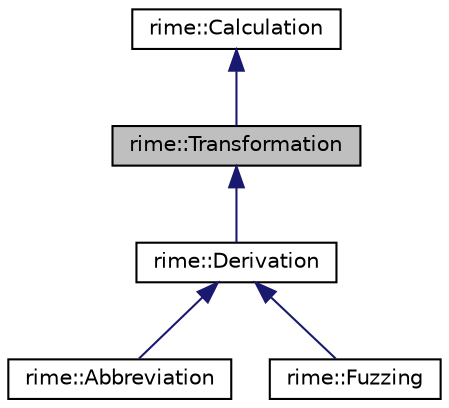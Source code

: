 digraph "rime::Transformation"
{
  edge [fontname="Helvetica",fontsize="10",labelfontname="Helvetica",labelfontsize="10"];
  node [fontname="Helvetica",fontsize="10",shape=record];
  Node1 [label="rime::Transformation",height=0.2,width=0.4,color="black", fillcolor="grey75", style="filled" fontcolor="black"];
  Node2 -> Node1 [dir="back",color="midnightblue",fontsize="10",style="solid",fontname="Helvetica"];
  Node2 [label="rime::Calculation",height=0.2,width=0.4,color="black", fillcolor="white", style="filled",URL="$a00009.html"];
  Node1 -> Node3 [dir="back",color="midnightblue",fontsize="10",style="solid",fontname="Helvetica"];
  Node3 [label="rime::Derivation",height=0.2,width=0.4,color="black", fillcolor="white", style="filled",URL="$a00051.html"];
  Node3 -> Node4 [dir="back",color="midnightblue",fontsize="10",style="solid",fontname="Helvetica"];
  Node4 [label="rime::Abbreviation",height=0.2,width=0.4,color="black", fillcolor="white", style="filled",URL="$a00001.html"];
  Node3 -> Node5 [dir="back",color="midnightblue",fontsize="10",style="solid",fontname="Helvetica"];
  Node5 [label="rime::Fuzzing",height=0.2,width=0.4,color="black", fillcolor="white", style="filled",URL="$a00077.html"];
}
